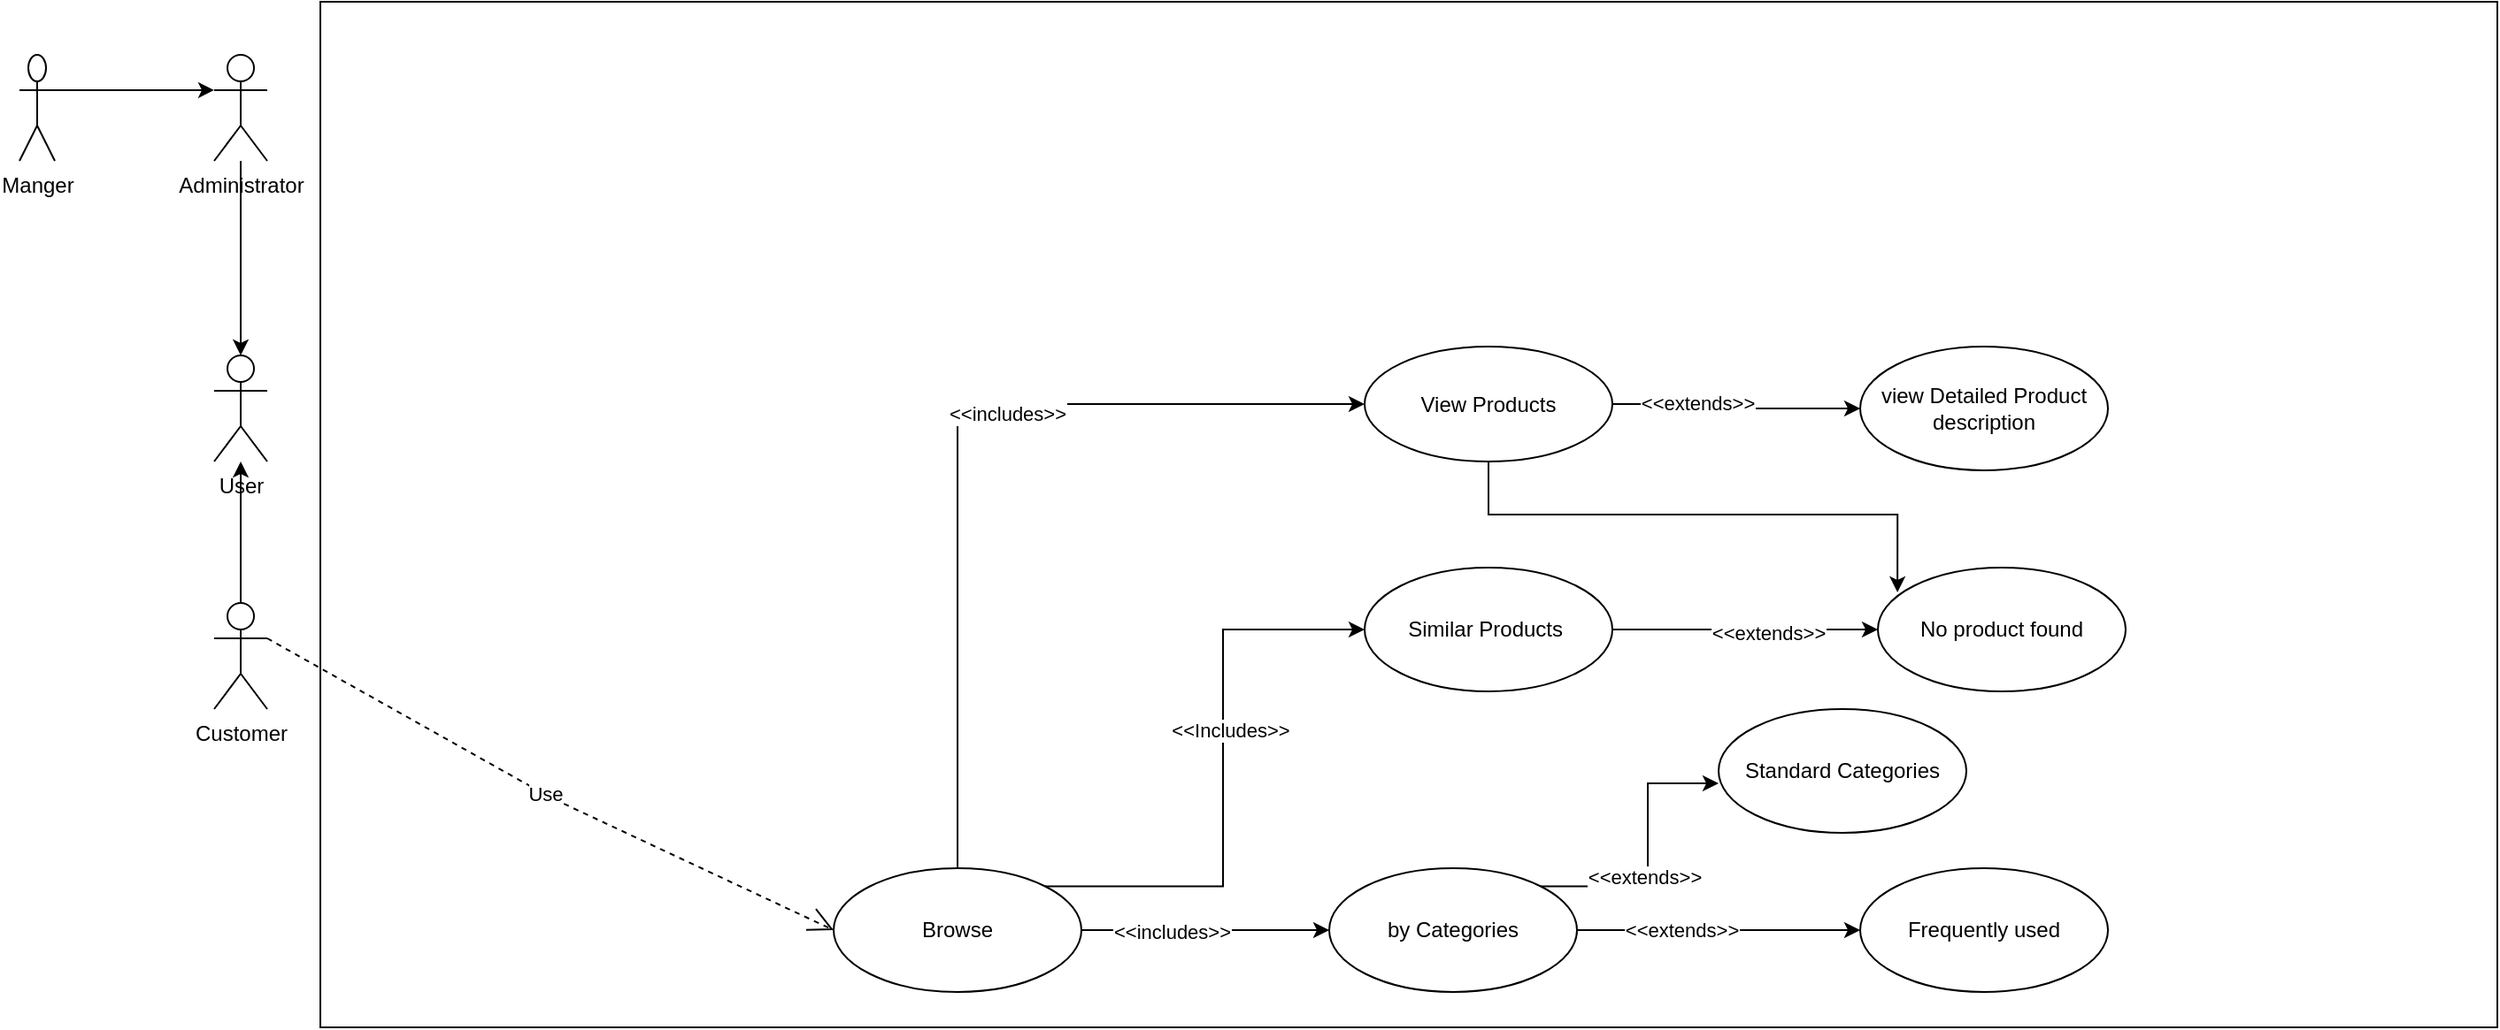 <mxfile version="21.1.5" type="github">
  <diagram name="Page-1" id="ZTVly2ITTw8a5YO_hz3f">
    <mxGraphModel dx="2284" dy="756" grid="1" gridSize="10" guides="1" tooltips="1" connect="1" arrows="1" fold="1" page="1" pageScale="1" pageWidth="850" pageHeight="1100" math="0" shadow="0">
      <root>
        <mxCell id="0" />
        <mxCell id="1" parent="0" />
        <mxCell id="FQEIfrjWyy0JAj6DcD6v-1" value="User&lt;br&gt;" style="shape=umlActor;verticalLabelPosition=bottom;verticalAlign=top;html=1;" parent="1" vertex="1">
          <mxGeometry x="10" y="620" width="30" height="60" as="geometry" />
        </mxCell>
        <mxCell id="GhqSsI74EfAQUM4jS9OO-28" style="edgeStyle=orthogonalEdgeStyle;rounded=0;orthogonalLoop=1;jettySize=auto;html=1;" edge="1" parent="1" source="GhqSsI74EfAQUM4jS9OO-9" target="FQEIfrjWyy0JAj6DcD6v-1">
          <mxGeometry relative="1" as="geometry" />
        </mxCell>
        <mxCell id="GhqSsI74EfAQUM4jS9OO-9" value="Customer&lt;br&gt;" style="shape=umlActor;verticalLabelPosition=bottom;verticalAlign=top;html=1;" vertex="1" parent="1">
          <mxGeometry x="10" y="760" width="30" height="60" as="geometry" />
        </mxCell>
        <mxCell id="GhqSsI74EfAQUM4jS9OO-29" style="edgeStyle=orthogonalEdgeStyle;rounded=0;orthogonalLoop=1;jettySize=auto;html=1;entryX=0.5;entryY=0;entryDx=0;entryDy=0;entryPerimeter=0;" edge="1" parent="1" source="GhqSsI74EfAQUM4jS9OO-11" target="FQEIfrjWyy0JAj6DcD6v-1">
          <mxGeometry relative="1" as="geometry" />
        </mxCell>
        <mxCell id="GhqSsI74EfAQUM4jS9OO-11" value="Administrator" style="shape=umlActor;verticalLabelPosition=bottom;verticalAlign=top;html=1;" vertex="1" parent="1">
          <mxGeometry x="10" y="450" width="30" height="60" as="geometry" />
        </mxCell>
        <mxCell id="GhqSsI74EfAQUM4jS9OO-22" value="" style="verticalLabelPosition=bottom;verticalAlign=top;html=1;shape=mxgraph.basic.rect;fillColor2=none;strokeWidth=1;size=20;indent=5;" vertex="1" parent="1">
          <mxGeometry x="70" y="420" width="1230" height="580" as="geometry" />
        </mxCell>
        <mxCell id="GhqSsI74EfAQUM4jS9OO-30" style="edgeStyle=orthogonalEdgeStyle;rounded=0;orthogonalLoop=1;jettySize=auto;html=1;exitX=1;exitY=0.333;exitDx=0;exitDy=0;exitPerimeter=0;entryX=0;entryY=0.333;entryDx=0;entryDy=0;entryPerimeter=0;" edge="1" parent="1" source="GhqSsI74EfAQUM4jS9OO-13" target="GhqSsI74EfAQUM4jS9OO-11">
          <mxGeometry relative="1" as="geometry" />
        </mxCell>
        <mxCell id="GhqSsI74EfAQUM4jS9OO-13" value="Manger&lt;br&gt;" style="shape=umlActor;verticalLabelPosition=bottom;verticalAlign=top;html=1;" vertex="1" parent="1">
          <mxGeometry x="-100" y="450" width="20" height="60" as="geometry" />
        </mxCell>
        <mxCell id="GhqSsI74EfAQUM4jS9OO-27" value="" style="edgeStyle=orthogonalEdgeStyle;rounded=0;orthogonalLoop=1;jettySize=auto;html=1;" edge="1" parent="1" source="GhqSsI74EfAQUM4jS9OO-23" target="GhqSsI74EfAQUM4jS9OO-26">
          <mxGeometry relative="1" as="geometry">
            <Array as="points">
              <mxPoint x="530" y="945" />
              <mxPoint x="530" y="945" />
            </Array>
          </mxGeometry>
        </mxCell>
        <mxCell id="GhqSsI74EfAQUM4jS9OO-36" value="&amp;lt;&amp;lt;includes&amp;gt;&amp;gt;" style="edgeLabel;html=1;align=center;verticalAlign=middle;resizable=0;points=[];" vertex="1" connectable="0" parent="GhqSsI74EfAQUM4jS9OO-27">
          <mxGeometry x="-0.271" y="-1" relative="1" as="geometry">
            <mxPoint as="offset" />
          </mxGeometry>
        </mxCell>
        <mxCell id="GhqSsI74EfAQUM4jS9OO-34" style="edgeStyle=orthogonalEdgeStyle;rounded=0;orthogonalLoop=1;jettySize=auto;html=1;exitX=1;exitY=0;exitDx=0;exitDy=0;entryX=0;entryY=0.5;entryDx=0;entryDy=0;" edge="1" parent="1" source="GhqSsI74EfAQUM4jS9OO-23" target="GhqSsI74EfAQUM4jS9OO-32">
          <mxGeometry relative="1" as="geometry" />
        </mxCell>
        <mxCell id="GhqSsI74EfAQUM4jS9OO-35" value="&amp;lt;&amp;lt;Includes&amp;gt;&amp;gt;" style="edgeLabel;html=1;align=center;verticalAlign=middle;resizable=0;points=[];" vertex="1" connectable="0" parent="GhqSsI74EfAQUM4jS9OO-34">
          <mxGeometry x="0.159" y="-4" relative="1" as="geometry">
            <mxPoint as="offset" />
          </mxGeometry>
        </mxCell>
        <mxCell id="GhqSsI74EfAQUM4jS9OO-51" style="edgeStyle=orthogonalEdgeStyle;rounded=0;orthogonalLoop=1;jettySize=auto;html=1;exitX=0.5;exitY=0;exitDx=0;exitDy=0;entryX=0;entryY=0.5;entryDx=0;entryDy=0;" edge="1" parent="1" source="GhqSsI74EfAQUM4jS9OO-23" target="GhqSsI74EfAQUM4jS9OO-50">
          <mxGeometry relative="1" as="geometry" />
        </mxCell>
        <mxCell id="GhqSsI74EfAQUM4jS9OO-52" value="&amp;lt;&amp;lt;includes&amp;gt;&amp;gt;" style="edgeLabel;html=1;align=center;verticalAlign=middle;resizable=0;points=[];" vertex="1" connectable="0" parent="GhqSsI74EfAQUM4jS9OO-51">
          <mxGeometry x="0.18" y="-5" relative="1" as="geometry">
            <mxPoint as="offset" />
          </mxGeometry>
        </mxCell>
        <mxCell id="GhqSsI74EfAQUM4jS9OO-23" value="Browse" style="ellipse;whiteSpace=wrap;html=1;" vertex="1" parent="1">
          <mxGeometry x="360" y="910" width="140" height="70" as="geometry" />
        </mxCell>
        <mxCell id="GhqSsI74EfAQUM4jS9OO-25" value="Use" style="endArrow=open;endSize=12;dashed=1;html=1;rounded=0;entryX=0;entryY=0.5;entryDx=0;entryDy=0;" edge="1" parent="1" target="GhqSsI74EfAQUM4jS9OO-23">
          <mxGeometry x="-0.0" width="160" relative="1" as="geometry">
            <mxPoint x="40" y="780" as="sourcePoint" />
            <mxPoint x="200" y="780" as="targetPoint" />
            <Array as="points">
              <mxPoint x="200" y="870" />
            </Array>
            <mxPoint as="offset" />
          </mxGeometry>
        </mxCell>
        <mxCell id="GhqSsI74EfAQUM4jS9OO-38" value="" style="edgeStyle=orthogonalEdgeStyle;rounded=0;orthogonalLoop=1;jettySize=auto;html=1;" edge="1" parent="1" source="GhqSsI74EfAQUM4jS9OO-26" target="GhqSsI74EfAQUM4jS9OO-37">
          <mxGeometry relative="1" as="geometry" />
        </mxCell>
        <mxCell id="GhqSsI74EfAQUM4jS9OO-44" value="&amp;lt;&amp;lt;extends&amp;gt;&amp;gt;" style="edgeLabel;html=1;align=center;verticalAlign=middle;resizable=0;points=[];" vertex="1" connectable="0" parent="GhqSsI74EfAQUM4jS9OO-38">
          <mxGeometry x="-0.263" relative="1" as="geometry">
            <mxPoint as="offset" />
          </mxGeometry>
        </mxCell>
        <mxCell id="GhqSsI74EfAQUM4jS9OO-43" style="edgeStyle=orthogonalEdgeStyle;rounded=0;orthogonalLoop=1;jettySize=auto;html=1;exitX=1;exitY=0;exitDx=0;exitDy=0;entryX=0;entryY=0.6;entryDx=0;entryDy=0;entryPerimeter=0;" edge="1" parent="1" source="GhqSsI74EfAQUM4jS9OO-26" target="GhqSsI74EfAQUM4jS9OO-40">
          <mxGeometry relative="1" as="geometry" />
        </mxCell>
        <mxCell id="GhqSsI74EfAQUM4jS9OO-45" value="&amp;lt;&amp;lt;extends&amp;gt;&amp;gt;" style="edgeLabel;html=1;align=center;verticalAlign=middle;resizable=0;points=[];" vertex="1" connectable="0" parent="GhqSsI74EfAQUM4jS9OO-43">
          <mxGeometry x="-0.171" y="2" relative="1" as="geometry">
            <mxPoint as="offset" />
          </mxGeometry>
        </mxCell>
        <mxCell id="GhqSsI74EfAQUM4jS9OO-26" value="by Categories" style="ellipse;whiteSpace=wrap;html=1;" vertex="1" parent="1">
          <mxGeometry x="640" y="910" width="140" height="70" as="geometry" />
        </mxCell>
        <mxCell id="GhqSsI74EfAQUM4jS9OO-47" value="" style="edgeStyle=orthogonalEdgeStyle;rounded=0;orthogonalLoop=1;jettySize=auto;html=1;" edge="1" parent="1" source="GhqSsI74EfAQUM4jS9OO-32" target="GhqSsI74EfAQUM4jS9OO-46">
          <mxGeometry relative="1" as="geometry" />
        </mxCell>
        <mxCell id="GhqSsI74EfAQUM4jS9OO-49" value="&amp;lt;&amp;lt;extends&amp;gt;&amp;gt;" style="edgeLabel;html=1;align=center;verticalAlign=middle;resizable=0;points=[];" vertex="1" connectable="0" parent="GhqSsI74EfAQUM4jS9OO-47">
          <mxGeometry x="0.173" y="-2" relative="1" as="geometry">
            <mxPoint as="offset" />
          </mxGeometry>
        </mxCell>
        <mxCell id="GhqSsI74EfAQUM4jS9OO-32" value="Similar Products&amp;nbsp;" style="ellipse;whiteSpace=wrap;html=1;" vertex="1" parent="1">
          <mxGeometry x="660" y="740" width="140" height="70" as="geometry" />
        </mxCell>
        <mxCell id="GhqSsI74EfAQUM4jS9OO-37" value="Frequently used" style="ellipse;whiteSpace=wrap;html=1;" vertex="1" parent="1">
          <mxGeometry x="940" y="910" width="140" height="70" as="geometry" />
        </mxCell>
        <mxCell id="GhqSsI74EfAQUM4jS9OO-40" value="Standard Categories" style="ellipse;whiteSpace=wrap;html=1;" vertex="1" parent="1">
          <mxGeometry x="860" y="820" width="140" height="70" as="geometry" />
        </mxCell>
        <mxCell id="GhqSsI74EfAQUM4jS9OO-46" value="No product found" style="ellipse;whiteSpace=wrap;html=1;" vertex="1" parent="1">
          <mxGeometry x="950" y="740" width="140" height="70" as="geometry" />
        </mxCell>
        <mxCell id="GhqSsI74EfAQUM4jS9OO-54" value="" style="edgeStyle=orthogonalEdgeStyle;rounded=0;orthogonalLoop=1;jettySize=auto;html=1;" edge="1" parent="1" source="GhqSsI74EfAQUM4jS9OO-50" target="GhqSsI74EfAQUM4jS9OO-53">
          <mxGeometry relative="1" as="geometry" />
        </mxCell>
        <mxCell id="GhqSsI74EfAQUM4jS9OO-55" value="&amp;lt;&amp;lt;extends&amp;gt;&amp;gt;" style="edgeLabel;html=1;align=center;verticalAlign=middle;resizable=0;points=[];" vertex="1" connectable="0" parent="GhqSsI74EfAQUM4jS9OO-54">
          <mxGeometry x="-0.329" y="1" relative="1" as="geometry">
            <mxPoint as="offset" />
          </mxGeometry>
        </mxCell>
        <mxCell id="GhqSsI74EfAQUM4jS9OO-56" style="edgeStyle=orthogonalEdgeStyle;rounded=0;orthogonalLoop=1;jettySize=auto;html=1;entryX=0.079;entryY=0.2;entryDx=0;entryDy=0;entryPerimeter=0;exitX=0.5;exitY=1;exitDx=0;exitDy=0;" edge="1" parent="1" source="GhqSsI74EfAQUM4jS9OO-50" target="GhqSsI74EfAQUM4jS9OO-46">
          <mxGeometry relative="1" as="geometry" />
        </mxCell>
        <mxCell id="GhqSsI74EfAQUM4jS9OO-50" value="View Products" style="ellipse;whiteSpace=wrap;html=1;" vertex="1" parent="1">
          <mxGeometry x="660" y="615" width="140" height="65" as="geometry" />
        </mxCell>
        <mxCell id="GhqSsI74EfAQUM4jS9OO-53" value="view Detailed Product description" style="ellipse;whiteSpace=wrap;html=1;" vertex="1" parent="1">
          <mxGeometry x="940" y="615" width="140" height="70" as="geometry" />
        </mxCell>
      </root>
    </mxGraphModel>
  </diagram>
</mxfile>
